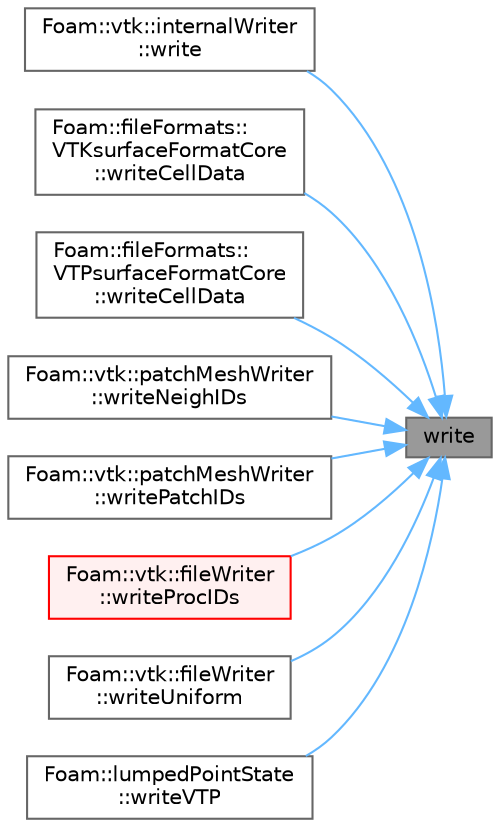 digraph "write"
{
 // LATEX_PDF_SIZE
  bgcolor="transparent";
  edge [fontname=Helvetica,fontsize=10,labelfontname=Helvetica,labelfontsize=10];
  node [fontname=Helvetica,fontsize=10,shape=box,height=0.2,width=0.4];
  rankdir="RL";
  Node1 [id="Node000001",label="write",height=0.2,width=0.4,color="gray40", fillcolor="grey60", style="filled", fontcolor="black",tooltip=" "];
  Node1 -> Node2 [id="edge1_Node000001_Node000002",dir="back",color="steelblue1",style="solid",tooltip=" "];
  Node2 [id="Node000002",label="Foam::vtk::internalWriter\l::write",height=0.2,width=0.4,color="grey40", fillcolor="white", style="filled",URL="$classFoam_1_1vtk_1_1internalWriter.html#ac9c014eb73b7df49897e7f337fad99f4",tooltip=" "];
  Node1 -> Node3 [id="edge2_Node000001_Node000003",dir="back",color="steelblue1",style="solid",tooltip=" "];
  Node3 [id="Node000003",label="Foam::fileFormats::\lVTKsurfaceFormatCore\l::writeCellData",height=0.2,width=0.4,color="grey40", fillcolor="white", style="filled",URL="$classFoam_1_1fileFormats_1_1VTKsurfaceFormatCore.html#ac5ec828a812598a254434fc4a7fe1cef",tooltip=" "];
  Node1 -> Node4 [id="edge3_Node000001_Node000004",dir="back",color="steelblue1",style="solid",tooltip=" "];
  Node4 [id="Node000004",label="Foam::fileFormats::\lVTPsurfaceFormatCore\l::writeCellData",height=0.2,width=0.4,color="grey40", fillcolor="white", style="filled",URL="$classFoam_1_1fileFormats_1_1VTPsurfaceFormatCore.html#ac5ec828a812598a254434fc4a7fe1cef",tooltip=" "];
  Node1 -> Node5 [id="edge4_Node000001_Node000005",dir="back",color="steelblue1",style="solid",tooltip=" "];
  Node5 [id="Node000005",label="Foam::vtk::patchMeshWriter\l::writeNeighIDs",height=0.2,width=0.4,color="grey40", fillcolor="white", style="filled",URL="$classFoam_1_1vtk_1_1patchMeshWriter.html#a2ca452540ac5e99596baccef70f607e4",tooltip=" "];
  Node1 -> Node6 [id="edge5_Node000001_Node000006",dir="back",color="steelblue1",style="solid",tooltip=" "];
  Node6 [id="Node000006",label="Foam::vtk::patchMeshWriter\l::writePatchIDs",height=0.2,width=0.4,color="grey40", fillcolor="white", style="filled",URL="$classFoam_1_1vtk_1_1patchMeshWriter.html#ac98681567ddd5f06fbdeead593e77914",tooltip=" "];
  Node1 -> Node7 [id="edge6_Node000001_Node000007",dir="back",color="steelblue1",style="solid",tooltip=" "];
  Node7 [id="Node000007",label="Foam::vtk::fileWriter\l::writeProcIDs",height=0.2,width=0.4,color="red", fillcolor="#FFF0F0", style="filled",URL="$classFoam_1_1vtk_1_1fileWriter.html#a1f9a370a5d4ac1f8b071b572a333d18d",tooltip=" "];
  Node1 -> Node14 [id="edge7_Node000001_Node000014",dir="back",color="steelblue1",style="solid",tooltip=" "];
  Node14 [id="Node000014",label="Foam::vtk::fileWriter\l::writeUniform",height=0.2,width=0.4,color="grey40", fillcolor="white", style="filled",URL="$classFoam_1_1vtk_1_1fileWriter.html#a30a2b24fd28e3dc08bc6617b20642ca1",tooltip=" "];
  Node1 -> Node15 [id="edge8_Node000001_Node000015",dir="back",color="steelblue1",style="solid",tooltip=" "];
  Node15 [id="Node000015",label="Foam::lumpedPointState\l::writeVTP",height=0.2,width=0.4,color="grey40", fillcolor="white", style="filled",URL="$classFoam_1_1lumpedPointState.html#abf77c3ad2549e38b9859ae3198e965ad",tooltip=" "];
}
